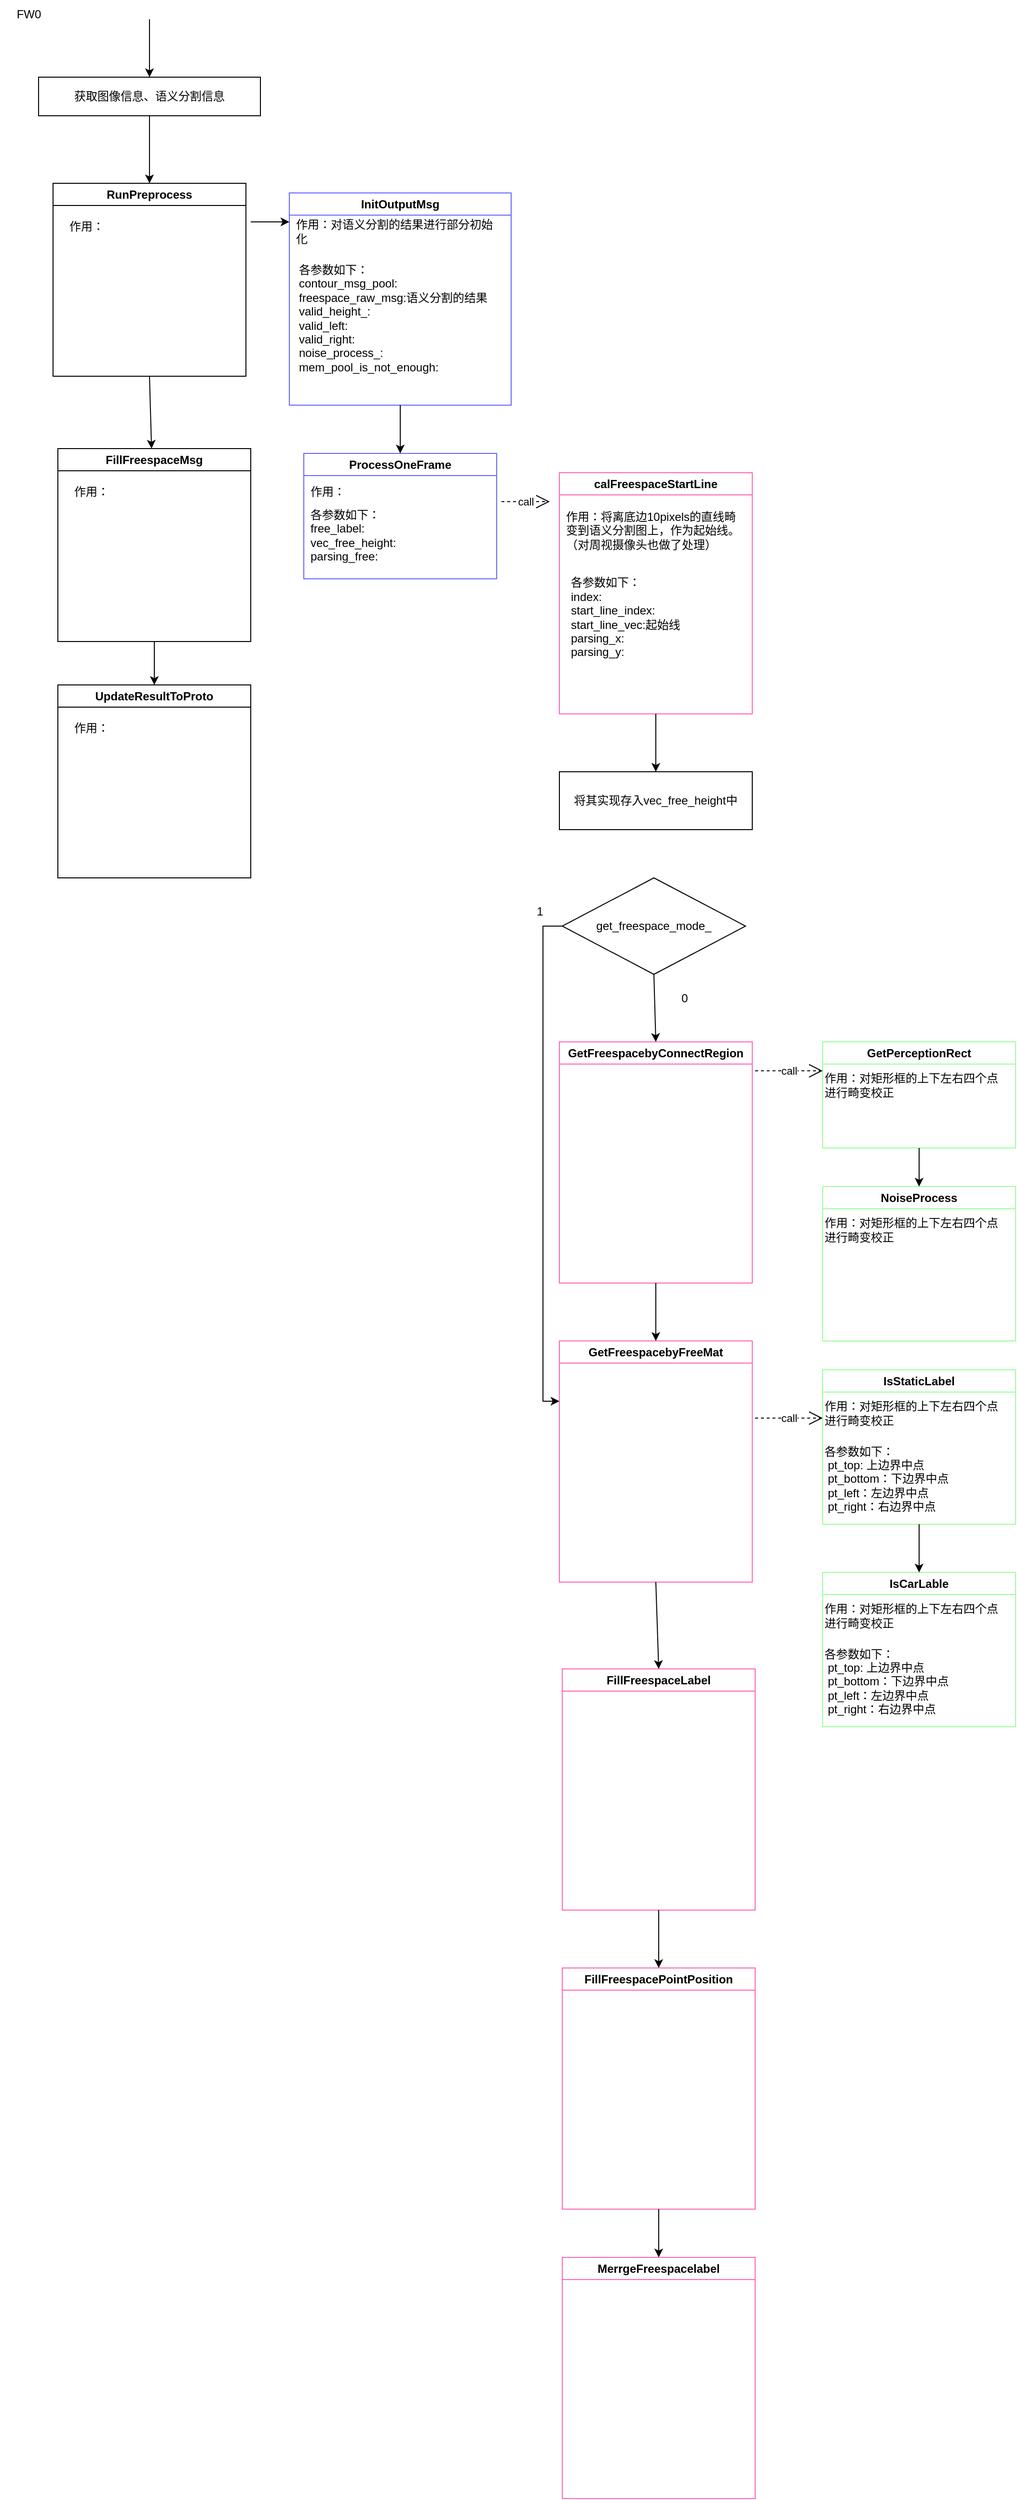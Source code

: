 <mxfile version="21.2.7" type="github">
  <diagram name="第 1 页" id="57BuNKa8IsS4j7cQpLVn">
    <mxGraphModel dx="1763" dy="998" grid="1" gridSize="10" guides="1" tooltips="1" connect="1" arrows="1" fold="1" page="1" pageScale="1" pageWidth="827" pageHeight="1169" math="0" shadow="0">
      <root>
        <mxCell id="0" />
        <mxCell id="1" parent="0" />
        <mxCell id="pPGo_pkk9lnaHYxOd3pL-1" value="FW0" style="text;html=1;strokeColor=none;fillColor=none;align=center;verticalAlign=middle;whiteSpace=wrap;rounded=0;" vertex="1" parent="1">
          <mxGeometry x="60" y="20" width="60" height="30" as="geometry" />
        </mxCell>
        <mxCell id="pPGo_pkk9lnaHYxOd3pL-2" value="获取图像信息、语义分割信息&lt;br&gt;" style="rounded=0;whiteSpace=wrap;html=1;" vertex="1" parent="1">
          <mxGeometry x="100" y="100" width="230" height="40" as="geometry" />
        </mxCell>
        <mxCell id="pPGo_pkk9lnaHYxOd3pL-3" value="" style="endArrow=classic;html=1;rounded=0;entryX=0.5;entryY=0;entryDx=0;entryDy=0;" edge="1" parent="1" target="pPGo_pkk9lnaHYxOd3pL-2">
          <mxGeometry width="50" height="50" relative="1" as="geometry">
            <mxPoint x="215" y="40" as="sourcePoint" />
            <mxPoint x="440" y="200" as="targetPoint" />
          </mxGeometry>
        </mxCell>
        <mxCell id="pPGo_pkk9lnaHYxOd3pL-4" value="RunPreprocess" style="swimlane;whiteSpace=wrap;html=1;" vertex="1" parent="1">
          <mxGeometry x="115" y="210" width="200" height="200" as="geometry" />
        </mxCell>
        <mxCell id="pPGo_pkk9lnaHYxOd3pL-6" value="作用：" style="text;html=1;strokeColor=none;fillColor=none;align=center;verticalAlign=middle;whiteSpace=wrap;rounded=0;" vertex="1" parent="pPGo_pkk9lnaHYxOd3pL-4">
          <mxGeometry x="5" y="30" width="60" height="30" as="geometry" />
        </mxCell>
        <mxCell id="pPGo_pkk9lnaHYxOd3pL-5" value="" style="endArrow=classic;html=1;rounded=0;exitX=0.5;exitY=1;exitDx=0;exitDy=0;entryX=0.5;entryY=0;entryDx=0;entryDy=0;" edge="1" parent="1" source="pPGo_pkk9lnaHYxOd3pL-2" target="pPGo_pkk9lnaHYxOd3pL-4">
          <mxGeometry width="50" height="50" relative="1" as="geometry">
            <mxPoint x="390" y="250" as="sourcePoint" />
            <mxPoint x="440" y="200" as="targetPoint" />
          </mxGeometry>
        </mxCell>
        <mxCell id="pPGo_pkk9lnaHYxOd3pL-8" value="" style="endArrow=classic;html=1;rounded=0;" edge="1" parent="1">
          <mxGeometry width="50" height="50" relative="1" as="geometry">
            <mxPoint x="320" y="250" as="sourcePoint" />
            <mxPoint x="360" y="250" as="targetPoint" />
          </mxGeometry>
        </mxCell>
        <mxCell id="pPGo_pkk9lnaHYxOd3pL-10" value="InitOutputMsg" style="swimlane;whiteSpace=wrap;html=1;strokeColor=#6666FF;" vertex="1" parent="1">
          <mxGeometry x="360" y="220" width="230" height="220" as="geometry" />
        </mxCell>
        <mxCell id="pPGo_pkk9lnaHYxOd3pL-11" value="作用：对语义分割的结果进行部分初始化" style="text;html=1;strokeColor=none;fillColor=none;align=left;verticalAlign=middle;whiteSpace=wrap;rounded=0;" vertex="1" parent="pPGo_pkk9lnaHYxOd3pL-10">
          <mxGeometry x="5" y="30" width="215" height="20" as="geometry" />
        </mxCell>
        <mxCell id="pPGo_pkk9lnaHYxOd3pL-12" value="各参数如下：&lt;br&gt;contour_msg_pool:&lt;br&gt;freespace_raw_msg:语义分割的结果&lt;br&gt;valid_height_:&lt;br&gt;valid_left:&lt;br&gt;valid_right:&lt;br&gt;noise_process_:&lt;br&gt;mem_pool_is_not_enough:&lt;br&gt;" style="text;html=1;strokeColor=none;fillColor=none;align=left;verticalAlign=middle;whiteSpace=wrap;rounded=0;" vertex="1" parent="pPGo_pkk9lnaHYxOd3pL-10">
          <mxGeometry x="7.5" y="60" width="215" height="140" as="geometry" />
        </mxCell>
        <mxCell id="pPGo_pkk9lnaHYxOd3pL-15" value="ProcessOneFrame" style="swimlane;whiteSpace=wrap;html=1;strokeColor=#6666FF;" vertex="1" parent="1">
          <mxGeometry x="375" y="490" width="200" height="130" as="geometry" />
        </mxCell>
        <mxCell id="pPGo_pkk9lnaHYxOd3pL-16" value="作用：" style="text;html=1;strokeColor=none;fillColor=none;align=left;verticalAlign=middle;whiteSpace=wrap;rounded=0;" vertex="1" parent="pPGo_pkk9lnaHYxOd3pL-15">
          <mxGeometry x="5" y="30" width="190" height="20" as="geometry" />
        </mxCell>
        <mxCell id="pPGo_pkk9lnaHYxOd3pL-17" value="各参数如下：&lt;br&gt;free_label:&lt;br&gt;vec_free_height:&lt;br&gt;parsing_free:" style="text;html=1;strokeColor=none;fillColor=none;align=left;verticalAlign=middle;whiteSpace=wrap;rounded=0;" vertex="1" parent="pPGo_pkk9lnaHYxOd3pL-15">
          <mxGeometry x="5" y="50" width="160" height="70" as="geometry" />
        </mxCell>
        <mxCell id="pPGo_pkk9lnaHYxOd3pL-18" value="calFreespaceStartLine" style="swimlane;whiteSpace=wrap;html=1;strokeColor=#FF66B3;" vertex="1" parent="1">
          <mxGeometry x="640" y="510" width="200" height="250" as="geometry" />
        </mxCell>
        <mxCell id="pPGo_pkk9lnaHYxOd3pL-56" value="作用：将离底边10pixels的直线畸变到语义分割图上，作为起始线。&lt;br&gt;（对周视摄像头也做了处理）" style="text;html=1;strokeColor=none;fillColor=none;align=left;verticalAlign=middle;whiteSpace=wrap;rounded=0;" vertex="1" parent="pPGo_pkk9lnaHYxOd3pL-18">
          <mxGeometry x="5" y="30" width="190" height="60" as="geometry" />
        </mxCell>
        <mxCell id="pPGo_pkk9lnaHYxOd3pL-57" value="各参数如下：&lt;br&gt;index:&lt;br&gt;start_line_index:&lt;br&gt;start_line_vec:起始线&lt;br&gt;parsing_x:&lt;br&gt;parsing_y:" style="text;html=1;strokeColor=none;fillColor=none;align=left;verticalAlign=middle;whiteSpace=wrap;rounded=0;" vertex="1" parent="pPGo_pkk9lnaHYxOd3pL-18">
          <mxGeometry x="10" y="100" width="160" height="100" as="geometry" />
        </mxCell>
        <mxCell id="pPGo_pkk9lnaHYxOd3pL-21" value="GetFreespacebyFreeMat" style="swimlane;whiteSpace=wrap;html=1;strokeColor=#FF66B3;" vertex="1" parent="1">
          <mxGeometry x="640" y="1410" width="200" height="250" as="geometry" />
        </mxCell>
        <mxCell id="pPGo_pkk9lnaHYxOd3pL-22" value="GetFreespacebyConnectRegion" style="swimlane;whiteSpace=wrap;html=1;strokeColor=#FF66B3;" vertex="1" parent="1">
          <mxGeometry x="640" y="1100" width="200" height="250" as="geometry" />
        </mxCell>
        <mxCell id="pPGo_pkk9lnaHYxOd3pL-23" value="FillFreespaceLabel" style="swimlane;whiteSpace=wrap;html=1;strokeColor=#FF66B3;" vertex="1" parent="1">
          <mxGeometry x="643" y="1750" width="200" height="250" as="geometry" />
        </mxCell>
        <mxCell id="pPGo_pkk9lnaHYxOd3pL-24" value="FillFreespacePointPosition" style="swimlane;whiteSpace=wrap;html=1;strokeColor=#FF66B3;" vertex="1" parent="1">
          <mxGeometry x="643" y="2060" width="200" height="250" as="geometry" />
        </mxCell>
        <mxCell id="pPGo_pkk9lnaHYxOd3pL-25" value="MerrgeFreespacelabel" style="swimlane;whiteSpace=wrap;html=1;strokeColor=#FF66B3;" vertex="1" parent="1">
          <mxGeometry x="643" y="2360" width="200" height="250" as="geometry" />
        </mxCell>
        <mxCell id="pPGo_pkk9lnaHYxOd3pL-26" value="IsStaticLabel" style="swimlane;whiteSpace=wrap;html=1;strokeColor=#99FF99;" vertex="1" parent="1">
          <mxGeometry x="913" y="1440" width="200" height="160" as="geometry" />
        </mxCell>
        <mxCell id="pPGo_pkk9lnaHYxOd3pL-27" value="作用：对矩形框的上下左右四个点进行畸变校正" style="text;html=1;strokeColor=none;fillColor=none;align=left;verticalAlign=middle;whiteSpace=wrap;rounded=0;" vertex="1" parent="pPGo_pkk9lnaHYxOd3pL-26">
          <mxGeometry y="30" width="190" height="30" as="geometry" />
        </mxCell>
        <mxCell id="pPGo_pkk9lnaHYxOd3pL-28" value="各参数如下：&lt;br&gt;&lt;span style=&quot;white-space: pre;&quot;&gt;	&lt;/span&gt;pt_top: 上边界中点&lt;br&gt;&lt;span style=&quot;white-space: pre;&quot;&gt;	&lt;/span&gt;pt_bottom：下边界中点&lt;br&gt;&lt;span style=&quot;white-space: pre;&quot;&gt;	&lt;/span&gt;pt_left：左边界中点&lt;br&gt;&lt;span style=&quot;white-space: pre;&quot;&gt;	&lt;/span&gt;pt_right：右边界中点" style="text;html=1;strokeColor=none;fillColor=none;align=left;verticalAlign=middle;whiteSpace=wrap;rounded=0;" vertex="1" parent="pPGo_pkk9lnaHYxOd3pL-26">
          <mxGeometry y="70" width="167.5" height="85" as="geometry" />
        </mxCell>
        <mxCell id="pPGo_pkk9lnaHYxOd3pL-29" value="IsCarLable" style="swimlane;whiteSpace=wrap;html=1;strokeColor=#99FF99;" vertex="1" parent="1">
          <mxGeometry x="913" y="1650" width="200" height="160" as="geometry" />
        </mxCell>
        <mxCell id="pPGo_pkk9lnaHYxOd3pL-30" value="作用：对矩形框的上下左右四个点进行畸变校正" style="text;html=1;strokeColor=none;fillColor=none;align=left;verticalAlign=middle;whiteSpace=wrap;rounded=0;" vertex="1" parent="pPGo_pkk9lnaHYxOd3pL-29">
          <mxGeometry y="30" width="190" height="30" as="geometry" />
        </mxCell>
        <mxCell id="pPGo_pkk9lnaHYxOd3pL-31" value="各参数如下：&lt;br&gt;&lt;span style=&quot;white-space: pre;&quot;&gt;	&lt;/span&gt;pt_top: 上边界中点&lt;br&gt;&lt;span style=&quot;white-space: pre;&quot;&gt;	&lt;/span&gt;pt_bottom：下边界中点&lt;br&gt;&lt;span style=&quot;white-space: pre;&quot;&gt;	&lt;/span&gt;pt_left：左边界中点&lt;br&gt;&lt;span style=&quot;white-space: pre;&quot;&gt;	&lt;/span&gt;pt_right：右边界中点" style="text;html=1;strokeColor=none;fillColor=none;align=left;verticalAlign=middle;whiteSpace=wrap;rounded=0;" vertex="1" parent="pPGo_pkk9lnaHYxOd3pL-29">
          <mxGeometry y="70" width="167.5" height="85" as="geometry" />
        </mxCell>
        <mxCell id="pPGo_pkk9lnaHYxOd3pL-32" value="call" style="endArrow=open;endSize=12;dashed=1;html=1;rounded=0;entryX=0;entryY=0.5;entryDx=0;entryDy=0;" edge="1" parent="1">
          <mxGeometry width="160" relative="1" as="geometry">
            <mxPoint x="843" y="1490" as="sourcePoint" />
            <mxPoint x="913" y="1490" as="targetPoint" />
          </mxGeometry>
        </mxCell>
        <mxCell id="pPGo_pkk9lnaHYxOd3pL-34" value="call" style="endArrow=open;endSize=12;dashed=1;html=1;rounded=0;" edge="1" parent="1">
          <mxGeometry width="160" relative="1" as="geometry">
            <mxPoint x="580" y="540" as="sourcePoint" />
            <mxPoint x="630" y="540" as="targetPoint" />
          </mxGeometry>
        </mxCell>
        <mxCell id="pPGo_pkk9lnaHYxOd3pL-35" value="" style="endArrow=classic;html=1;rounded=0;exitX=0.5;exitY=1;exitDx=0;exitDy=0;entryX=0.5;entryY=0;entryDx=0;entryDy=0;" edge="1" parent="1" source="pPGo_pkk9lnaHYxOd3pL-10" target="pPGo_pkk9lnaHYxOd3pL-15">
          <mxGeometry width="50" height="50" relative="1" as="geometry">
            <mxPoint x="770" y="480" as="sourcePoint" />
            <mxPoint x="820" y="430" as="targetPoint" />
          </mxGeometry>
        </mxCell>
        <mxCell id="pPGo_pkk9lnaHYxOd3pL-36" value="" style="endArrow=classic;html=1;rounded=0;exitX=0.5;exitY=1;exitDx=0;exitDy=0;" edge="1" parent="1" source="pPGo_pkk9lnaHYxOd3pL-18" target="pPGo_pkk9lnaHYxOd3pL-58">
          <mxGeometry width="50" height="50" relative="1" as="geometry">
            <mxPoint x="783" y="610" as="sourcePoint" />
            <mxPoint x="740" y="850" as="targetPoint" />
          </mxGeometry>
        </mxCell>
        <mxCell id="pPGo_pkk9lnaHYxOd3pL-37" value="" style="endArrow=classic;html=1;rounded=0;exitX=0.5;exitY=1;exitDx=0;exitDy=0;entryX=0.5;entryY=0;entryDx=0;entryDy=0;" edge="1" parent="1" source="pPGo_pkk9lnaHYxOd3pL-22" target="pPGo_pkk9lnaHYxOd3pL-21">
          <mxGeometry width="50" height="50" relative="1" as="geometry">
            <mxPoint x="783" y="1320" as="sourcePoint" />
            <mxPoint x="833" y="1270" as="targetPoint" />
          </mxGeometry>
        </mxCell>
        <mxCell id="pPGo_pkk9lnaHYxOd3pL-38" value="" style="endArrow=classic;html=1;rounded=0;exitX=0.5;exitY=1;exitDx=0;exitDy=0;entryX=0.5;entryY=0;entryDx=0;entryDy=0;" edge="1" parent="1" source="pPGo_pkk9lnaHYxOd3pL-21" target="pPGo_pkk9lnaHYxOd3pL-23">
          <mxGeometry width="50" height="50" relative="1" as="geometry">
            <mxPoint x="783" y="1660" as="sourcePoint" />
            <mxPoint x="833" y="1610" as="targetPoint" />
          </mxGeometry>
        </mxCell>
        <mxCell id="pPGo_pkk9lnaHYxOd3pL-39" value="" style="endArrow=classic;html=1;rounded=0;exitX=0.5;exitY=1;exitDx=0;exitDy=0;entryX=0.5;entryY=0;entryDx=0;entryDy=0;" edge="1" parent="1" source="pPGo_pkk9lnaHYxOd3pL-26" target="pPGo_pkk9lnaHYxOd3pL-29">
          <mxGeometry width="50" height="50" relative="1" as="geometry">
            <mxPoint x="783" y="1660" as="sourcePoint" />
            <mxPoint x="833" y="1610" as="targetPoint" />
          </mxGeometry>
        </mxCell>
        <mxCell id="pPGo_pkk9lnaHYxOd3pL-40" value="" style="endArrow=classic;html=1;rounded=0;exitX=0.5;exitY=1;exitDx=0;exitDy=0;entryX=0.5;entryY=0;entryDx=0;entryDy=0;" edge="1" parent="1" source="pPGo_pkk9lnaHYxOd3pL-23" target="pPGo_pkk9lnaHYxOd3pL-24">
          <mxGeometry width="50" height="50" relative="1" as="geometry">
            <mxPoint x="783" y="1990" as="sourcePoint" />
            <mxPoint x="833" y="1940" as="targetPoint" />
          </mxGeometry>
        </mxCell>
        <mxCell id="pPGo_pkk9lnaHYxOd3pL-41" value="" style="endArrow=classic;html=1;rounded=0;exitX=0.5;exitY=1;exitDx=0;exitDy=0;entryX=0.5;entryY=0;entryDx=0;entryDy=0;" edge="1" parent="1" source="pPGo_pkk9lnaHYxOd3pL-24" target="pPGo_pkk9lnaHYxOd3pL-25">
          <mxGeometry width="50" height="50" relative="1" as="geometry">
            <mxPoint x="783" y="2330" as="sourcePoint" />
            <mxPoint x="833" y="2280" as="targetPoint" />
          </mxGeometry>
        </mxCell>
        <mxCell id="pPGo_pkk9lnaHYxOd3pL-42" value="GetPerceptionRect" style="swimlane;whiteSpace=wrap;html=1;strokeColor=#99FF99;" vertex="1" parent="1">
          <mxGeometry x="913" y="1100" width="200" height="110" as="geometry" />
        </mxCell>
        <mxCell id="pPGo_pkk9lnaHYxOd3pL-43" value="作用：对矩形框的上下左右四个点进行畸变校正" style="text;html=1;strokeColor=none;fillColor=none;align=left;verticalAlign=middle;whiteSpace=wrap;rounded=0;" vertex="1" parent="pPGo_pkk9lnaHYxOd3pL-42">
          <mxGeometry y="30" width="190" height="30" as="geometry" />
        </mxCell>
        <mxCell id="pPGo_pkk9lnaHYxOd3pL-45" value="call" style="endArrow=open;endSize=12;dashed=1;html=1;rounded=0;entryX=0;entryY=0.5;entryDx=0;entryDy=0;" edge="1" parent="1">
          <mxGeometry width="160" relative="1" as="geometry">
            <mxPoint x="843" y="1130" as="sourcePoint" />
            <mxPoint x="913" y="1130" as="targetPoint" />
          </mxGeometry>
        </mxCell>
        <mxCell id="pPGo_pkk9lnaHYxOd3pL-46" value="NoiseProcess" style="swimlane;whiteSpace=wrap;html=1;strokeColor=#99FF99;" vertex="1" parent="1">
          <mxGeometry x="913" y="1250" width="200" height="160" as="geometry" />
        </mxCell>
        <mxCell id="pPGo_pkk9lnaHYxOd3pL-47" value="作用：对矩形框的上下左右四个点进行畸变校正" style="text;html=1;strokeColor=none;fillColor=none;align=left;verticalAlign=middle;whiteSpace=wrap;rounded=0;" vertex="1" parent="pPGo_pkk9lnaHYxOd3pL-46">
          <mxGeometry y="30" width="190" height="30" as="geometry" />
        </mxCell>
        <mxCell id="pPGo_pkk9lnaHYxOd3pL-49" value="" style="endArrow=classic;html=1;rounded=0;exitX=0.5;exitY=1;exitDx=0;exitDy=0;entryX=0.5;entryY=0;entryDx=0;entryDy=0;" edge="1" parent="1" source="pPGo_pkk9lnaHYxOd3pL-42" target="pPGo_pkk9lnaHYxOd3pL-46">
          <mxGeometry width="50" height="50" relative="1" as="geometry">
            <mxPoint x="773" y="1350" as="sourcePoint" />
            <mxPoint x="823" y="1300" as="targetPoint" />
          </mxGeometry>
        </mxCell>
        <mxCell id="pPGo_pkk9lnaHYxOd3pL-50" value="FillFreespaceMsg" style="swimlane;whiteSpace=wrap;html=1;" vertex="1" parent="1">
          <mxGeometry x="120" y="485" width="200" height="200" as="geometry" />
        </mxCell>
        <mxCell id="pPGo_pkk9lnaHYxOd3pL-51" value="作用：" style="text;html=1;strokeColor=none;fillColor=none;align=center;verticalAlign=middle;whiteSpace=wrap;rounded=0;" vertex="1" parent="pPGo_pkk9lnaHYxOd3pL-50">
          <mxGeometry x="5" y="30" width="60" height="30" as="geometry" />
        </mxCell>
        <mxCell id="pPGo_pkk9lnaHYxOd3pL-52" value="" style="endArrow=classic;html=1;rounded=0;exitX=0.5;exitY=1;exitDx=0;exitDy=0;" edge="1" parent="1" source="pPGo_pkk9lnaHYxOd3pL-4" target="pPGo_pkk9lnaHYxOd3pL-50">
          <mxGeometry width="50" height="50" relative="1" as="geometry">
            <mxPoint x="710" y="500" as="sourcePoint" />
            <mxPoint x="760" y="450" as="targetPoint" />
          </mxGeometry>
        </mxCell>
        <mxCell id="pPGo_pkk9lnaHYxOd3pL-53" value="UpdateResultToProto" style="swimlane;whiteSpace=wrap;html=1;" vertex="1" parent="1">
          <mxGeometry x="120" y="730" width="200" height="200" as="geometry" />
        </mxCell>
        <mxCell id="pPGo_pkk9lnaHYxOd3pL-54" value="作用：" style="text;html=1;strokeColor=none;fillColor=none;align=center;verticalAlign=middle;whiteSpace=wrap;rounded=0;" vertex="1" parent="pPGo_pkk9lnaHYxOd3pL-53">
          <mxGeometry x="5" y="30" width="60" height="30" as="geometry" />
        </mxCell>
        <mxCell id="pPGo_pkk9lnaHYxOd3pL-55" value="" style="endArrow=classic;html=1;rounded=0;exitX=0.5;exitY=1;exitDx=0;exitDy=0;entryX=0.5;entryY=0;entryDx=0;entryDy=0;" edge="1" parent="1" source="pPGo_pkk9lnaHYxOd3pL-50" target="pPGo_pkk9lnaHYxOd3pL-53">
          <mxGeometry width="50" height="50" relative="1" as="geometry">
            <mxPoint x="710" y="500" as="sourcePoint" />
            <mxPoint x="760" y="450" as="targetPoint" />
          </mxGeometry>
        </mxCell>
        <mxCell id="pPGo_pkk9lnaHYxOd3pL-58" value="将其实现存入vec_free_height中" style="rounded=0;whiteSpace=wrap;html=1;" vertex="1" parent="1">
          <mxGeometry x="640" y="820" width="200" height="60" as="geometry" />
        </mxCell>
        <mxCell id="pPGo_pkk9lnaHYxOd3pL-62" style="edgeStyle=orthogonalEdgeStyle;rounded=0;orthogonalLoop=1;jettySize=auto;html=1;exitX=0;exitY=0.5;exitDx=0;exitDy=0;entryX=0;entryY=0.25;entryDx=0;entryDy=0;" edge="1" parent="1" source="pPGo_pkk9lnaHYxOd3pL-59" target="pPGo_pkk9lnaHYxOd3pL-21">
          <mxGeometry relative="1" as="geometry" />
        </mxCell>
        <mxCell id="pPGo_pkk9lnaHYxOd3pL-59" value="get_freespace_mode_" style="rhombus;whiteSpace=wrap;html=1;" vertex="1" parent="1">
          <mxGeometry x="643" y="930" width="190" height="100" as="geometry" />
        </mxCell>
        <mxCell id="pPGo_pkk9lnaHYxOd3pL-60" value="" style="endArrow=classic;html=1;rounded=0;exitX=0.5;exitY=1;exitDx=0;exitDy=0;entryX=0.5;entryY=0;entryDx=0;entryDy=0;" edge="1" parent="1" source="pPGo_pkk9lnaHYxOd3pL-59" target="pPGo_pkk9lnaHYxOd3pL-22">
          <mxGeometry width="50" height="50" relative="1" as="geometry">
            <mxPoint x="780" y="1260" as="sourcePoint" />
            <mxPoint x="830" y="1210" as="targetPoint" />
          </mxGeometry>
        </mxCell>
        <mxCell id="pPGo_pkk9lnaHYxOd3pL-63" value="0" style="text;html=1;strokeColor=none;fillColor=none;align=center;verticalAlign=middle;whiteSpace=wrap;rounded=0;" vertex="1" parent="1">
          <mxGeometry x="740" y="1040" width="60" height="30" as="geometry" />
        </mxCell>
        <mxCell id="pPGo_pkk9lnaHYxOd3pL-64" value="1" style="text;html=1;strokeColor=none;fillColor=none;align=center;verticalAlign=middle;whiteSpace=wrap;rounded=0;" vertex="1" parent="1">
          <mxGeometry x="590" y="950" width="60" height="30" as="geometry" />
        </mxCell>
      </root>
    </mxGraphModel>
  </diagram>
</mxfile>
